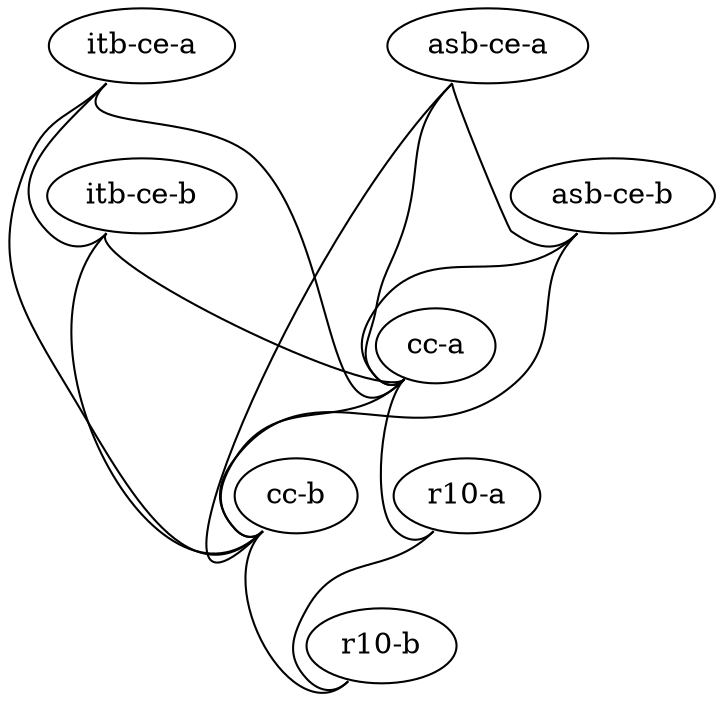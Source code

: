 graph dc1 {
 "itb-ce-a" [function="leaf" os="CumulusCommunity/cumulus-vx" version="3.5.3" memory="768" config="./helper_scripts/extra_switch_config.sh" mgmt_ip="192.168.200.10"]
 "itb-ce-b" [function="leaf" os="CumulusCommunity/cumulus-vx" version="3.5.3" memory="768" config="./helper_scripts/extra_switch_config.sh" mgmt_ip="192.168.200.11"]
 "asb-ce-a" [function="leaf" os="CumulusCommunity/cumulus-vx" version="3.5.3" memory="768" config="./helper_scripts/extra_switch_config.sh" mgmt_ip="192.168.200.20"]
 "asb-ce-b" [function="leaf" os="CumulusCommunity/cumulus-vx" version="3.5.3" memory="768" config="./helper_scripts/extra_switch_config.sh" mgmt_ip="192.168.200.21"]
 "cc-a" [function="leaf" os="CumulusCommunity/cumulus-vx" version="3.5.3" memory="768" config="./helper_scripts/extra_switch_config.sh" mgmt_ip="192.168.200.30"]
 "cc-b" [function="leaf" os="CumulusCommunity/cumulus-vx" version="3.5.3" memory="768" config="./helper_scripts/extra_switch_config.sh" mgmt_ip="192.168.200.31"]
 "r10-a" [function="leaf" os="CumulusCommunity/cumulus-vx" version="3.5.3" memory="768" config="./helper_scripts/extra_switch_config.sh" mgmt_ip="192.168.200.40"]
 "r10-b" [function="leaf" os="CumulusCommunity/cumulus-vx" version="3.5.3" memory="768" config="./helper_scripts/extra_switch_config.sh" mgmt_ip="192.168.200.41"]

"itb-ce-a":"swp29" -- "itb-ce-b":"swp29"
"itb-ce-a":"swp31" -- "cc-a":"swp9"
"itb-ce-a":"swp32" -- "cc-b":"swp9"
"itb-ce-b":"swp31" -- "cc-a":"swp11"
"itb-ce-b":"swp32" -- "cc-b":"swp11"
"asb-ce-a":"swp29" -- "asb-ce-b":"swp29"
"asb-ce-a":"swp31" -- "cc-a":"swp13"
"asb-ce-a":"swp32" -- "cc-b":"swp13"
"asb-ce-b":"swp31" -- "cc-a":"swp15"
"asb-ce-b":"swp32" -- "cc-b":"swp15"
"cc-a":"swp29" -- "cc-b":"swp29"
"cc-a":"swp30" -- "r10-a":"swp54"
"cc-b":"swp30" -- "r10-b":"swp54"
"r10-a":"swp29" -- "r10-b":"swp29"
}
